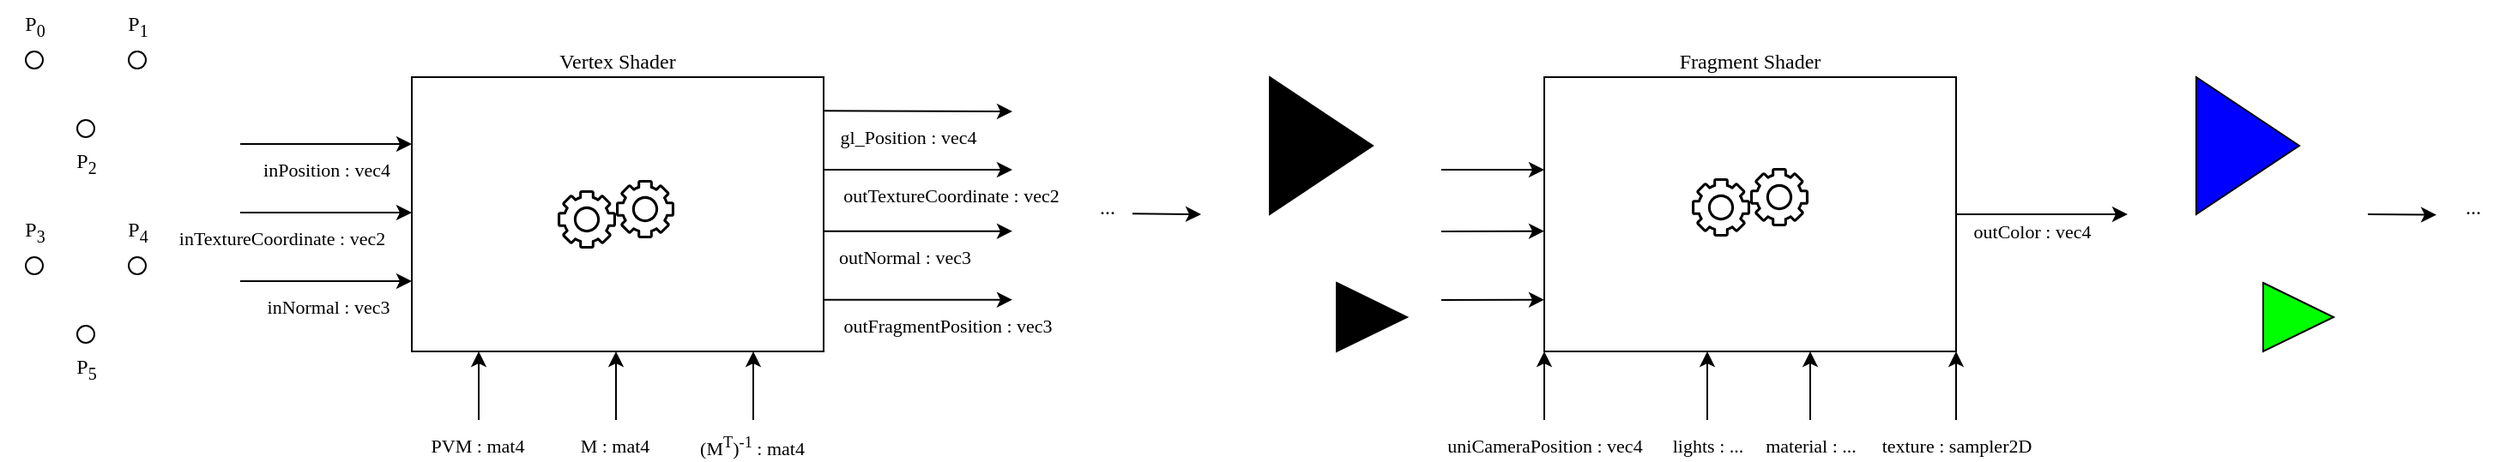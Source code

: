 <mxfile version="27.0.5">
  <diagram name="Page-1" id="spepu8bGk_FaaRLSNbL8">
    <mxGraphModel dx="1055" dy="583" grid="1" gridSize="10" guides="1" tooltips="1" connect="1" arrows="1" fold="1" page="1" pageScale="1" pageWidth="738" pageHeight="315" math="0" shadow="0">
      <root>
        <mxCell id="0" />
        <mxCell id="1" parent="0" />
        <mxCell id="fkFkRCmbEsNyCXXQW4yH-1" value="Vertex Shader" style="rounded=0;whiteSpace=wrap;html=1;labelPosition=center;verticalLabelPosition=top;align=center;verticalAlign=bottom;fontFamily=CMU Serif;fontSource=https%3A%2F%2Ffonts.googleapis.com%2Fcss%3Ffamily%3DCMU%2BSerif;" parent="1" vertex="1">
          <mxGeometry x="250" y="85" width="240" height="160" as="geometry" />
        </mxCell>
        <mxCell id="fkFkRCmbEsNyCXXQW4yH-5" value="" style="ellipse;whiteSpace=wrap;html=1;aspect=fixed;" parent="1" vertex="1">
          <mxGeometry x="25" y="70" width="10" height="10" as="geometry" />
        </mxCell>
        <mxCell id="fkFkRCmbEsNyCXXQW4yH-6" value="" style="ellipse;whiteSpace=wrap;html=1;aspect=fixed;" parent="1" vertex="1">
          <mxGeometry x="55" y="110" width="10" height="10" as="geometry" />
        </mxCell>
        <mxCell id="fkFkRCmbEsNyCXXQW4yH-7" value="" style="ellipse;whiteSpace=wrap;html=1;aspect=fixed;" parent="1" vertex="1">
          <mxGeometry x="85" y="70" width="10" height="10" as="geometry" />
        </mxCell>
        <mxCell id="fkFkRCmbEsNyCXXQW4yH-8" value="P&lt;sub&gt;0&lt;/sub&gt;" style="text;html=1;align=center;verticalAlign=middle;resizable=0;points=[];autosize=1;strokeColor=none;fillColor=none;fontFamily=CMU Serif;fontSource=https%3A%2F%2Ffonts.googleapis.com%2Fcss%3Ffamily%3DCMU%2BSerif;" parent="1" vertex="1">
          <mxGeometry x="10" y="40" width="40" height="30" as="geometry" />
        </mxCell>
        <mxCell id="fkFkRCmbEsNyCXXQW4yH-9" value="P&lt;sub&gt;2&lt;/sub&gt;" style="text;html=1;align=center;verticalAlign=middle;resizable=0;points=[];autosize=1;strokeColor=none;fillColor=none;fontFamily=CMU Serif;fontSource=https%3A%2F%2Ffonts.googleapis.com%2Fcss%3Ffamily%3DCMU%2BSerif;" parent="1" vertex="1">
          <mxGeometry x="40" y="120" width="40" height="30" as="geometry" />
        </mxCell>
        <mxCell id="fkFkRCmbEsNyCXXQW4yH-10" value="P&lt;sub&gt;1&lt;/sub&gt;" style="text;html=1;align=center;verticalAlign=middle;resizable=0;points=[];autosize=1;strokeColor=none;fillColor=none;fontFamily=CMU Serif;fontSource=https%3A%2F%2Ffonts.googleapis.com%2Fcss%3Ffamily%3DCMU%2BSerif;" parent="1" vertex="1">
          <mxGeometry x="70" y="40" width="40" height="30" as="geometry" />
        </mxCell>
        <mxCell id="fkFkRCmbEsNyCXXQW4yH-11" value="" style="endArrow=classic;html=1;rounded=0;" parent="1" edge="1">
          <mxGeometry width="50" height="50" relative="1" as="geometry">
            <mxPoint x="150" y="124" as="sourcePoint" />
            <mxPoint x="250" y="124" as="targetPoint" />
          </mxGeometry>
        </mxCell>
        <mxCell id="fkFkRCmbEsNyCXXQW4yH-14" value="&lt;font data-font-src=&quot;https://fonts.googleapis.com/css?family=CMU+Mono&quot;&gt;inPosition : vec4&lt;/font&gt;" style="edgeLabel;html=1;align=center;verticalAlign=middle;resizable=0;points=[];horizontal=1;fontFamily=CMU Serif;fontSource=https%3A%2F%2Ffonts.googleapis.com%2Fcss%3Ffamily%3DCMU%2BSerif;" parent="fkFkRCmbEsNyCXXQW4yH-11" vertex="1" connectable="0">
          <mxGeometry x="0.164" relative="1" as="geometry">
            <mxPoint x="-8" y="15" as="offset" />
          </mxGeometry>
        </mxCell>
        <mxCell id="fkFkRCmbEsNyCXXQW4yH-12" value="" style="endArrow=classic;html=1;rounded=0;" parent="1" edge="1">
          <mxGeometry width="50" height="50" relative="1" as="geometry">
            <mxPoint x="289" y="285" as="sourcePoint" />
            <mxPoint x="289" y="245" as="targetPoint" />
          </mxGeometry>
        </mxCell>
        <mxCell id="fkFkRCmbEsNyCXXQW4yH-13" value="&lt;div&gt;PVM : mat4&lt;/div&gt;" style="edgeLabel;html=1;align=center;verticalAlign=middle;resizable=0;points=[];fontFamily=CMU Serif;fontSource=https%3A%2F%2Ffonts.googleapis.com%2Fcss%3Ffamily%3DCMU%2BSerif;" parent="fkFkRCmbEsNyCXXQW4yH-12" vertex="1" connectable="0">
          <mxGeometry x="-0.443" relative="1" as="geometry">
            <mxPoint x="-1" y="26" as="offset" />
          </mxGeometry>
        </mxCell>
        <mxCell id="fkFkRCmbEsNyCXXQW4yH-21" value="" style="endArrow=classic;html=1;rounded=0;" parent="1" edge="1">
          <mxGeometry width="50" height="50" relative="1" as="geometry">
            <mxPoint x="490" y="104.66" as="sourcePoint" />
            <mxPoint x="600" y="105" as="targetPoint" />
          </mxGeometry>
        </mxCell>
        <mxCell id="fkFkRCmbEsNyCXXQW4yH-22" value="&lt;font data-font-src=&quot;https://fonts.googleapis.com/css?family=CMU+Serif&quot;&gt;gl_Position : vec4&lt;/font&gt;" style="edgeLabel;html=1;align=center;verticalAlign=middle;resizable=0;points=[];fontFamily=CMU Serif;fontSource=https%3A%2F%2Ffonts.googleapis.com%2Fcss%3Ffamily%3DCMU%2BSerif;" parent="fkFkRCmbEsNyCXXQW4yH-21" vertex="1" connectable="0">
          <mxGeometry x="0.164" relative="1" as="geometry">
            <mxPoint x="-15" y="15" as="offset" />
          </mxGeometry>
        </mxCell>
        <mxCell id="fkFkRCmbEsNyCXXQW4yH-23" value="&lt;font data-font-src=&quot;https://fonts.googleapis.com/css?family=CMU+Serif&quot; face=&quot;CMU Serif&quot;&gt;...&lt;/font&gt;" style="text;html=1;align=center;verticalAlign=middle;resizable=0;points=[];autosize=1;strokeColor=none;fillColor=none;" parent="1" vertex="1">
          <mxGeometry x="640" y="146" width="30" height="30" as="geometry" />
        </mxCell>
        <mxCell id="fkFkRCmbEsNyCXXQW4yH-24" value="" style="endArrow=classic;html=1;rounded=0;" parent="1" edge="1">
          <mxGeometry width="50" height="50" relative="1" as="geometry">
            <mxPoint x="670" y="164.66" as="sourcePoint" />
            <mxPoint x="710" y="165" as="targetPoint" />
          </mxGeometry>
        </mxCell>
        <mxCell id="fkFkRCmbEsNyCXXQW4yH-28" value="" style="ellipse;whiteSpace=wrap;html=1;aspect=fixed;" parent="1" vertex="1">
          <mxGeometry x="25" y="190" width="10" height="10" as="geometry" />
        </mxCell>
        <mxCell id="fkFkRCmbEsNyCXXQW4yH-29" value="" style="ellipse;whiteSpace=wrap;html=1;aspect=fixed;" parent="1" vertex="1">
          <mxGeometry x="55" y="230" width="10" height="10" as="geometry" />
        </mxCell>
        <mxCell id="fkFkRCmbEsNyCXXQW4yH-30" value="" style="ellipse;whiteSpace=wrap;html=1;aspect=fixed;" parent="1" vertex="1">
          <mxGeometry x="85" y="190" width="10" height="10" as="geometry" />
        </mxCell>
        <mxCell id="fkFkRCmbEsNyCXXQW4yH-31" value="P&lt;sub&gt;3&lt;/sub&gt;" style="text;html=1;align=center;verticalAlign=middle;resizable=0;points=[];autosize=1;strokeColor=none;fillColor=none;fontFamily=CMU Serif;fontSource=https%3A%2F%2Ffonts.googleapis.com%2Fcss%3Ffamily%3DCMU%2BSerif;" parent="1" vertex="1">
          <mxGeometry x="10" y="160" width="40" height="30" as="geometry" />
        </mxCell>
        <mxCell id="fkFkRCmbEsNyCXXQW4yH-32" value="P&lt;sub&gt;5&lt;/sub&gt;" style="text;html=1;align=center;verticalAlign=middle;resizable=0;points=[];autosize=1;strokeColor=none;fillColor=none;fontFamily=CMU Serif;fontSource=https%3A%2F%2Ffonts.googleapis.com%2Fcss%3Ffamily%3DCMU%2BSerif;" parent="1" vertex="1">
          <mxGeometry x="40" y="240" width="40" height="30" as="geometry" />
        </mxCell>
        <mxCell id="fkFkRCmbEsNyCXXQW4yH-33" value="P&lt;sub&gt;4&lt;/sub&gt;" style="text;html=1;align=center;verticalAlign=middle;resizable=0;points=[];autosize=1;strokeColor=none;fillColor=none;fontFamily=CMU Serif;fontSource=https%3A%2F%2Ffonts.googleapis.com%2Fcss%3Ffamily%3DCMU%2BSerif;" parent="1" vertex="1">
          <mxGeometry x="70" y="160" width="40" height="30" as="geometry" />
        </mxCell>
        <mxCell id="fkFkRCmbEsNyCXXQW4yH-34" value="" style="triangle;whiteSpace=wrap;html=1;fillColor=light-dark(#000000,#FFFFFF);" parent="1" vertex="1">
          <mxGeometry x="750" y="85" width="60" height="80" as="geometry" />
        </mxCell>
        <mxCell id="fkFkRCmbEsNyCXXQW4yH-35" value="" style="triangle;whiteSpace=wrap;html=1;fillColor=light-dark(#000000,#FFFFFF);" parent="1" vertex="1">
          <mxGeometry x="789" y="205" width="41" height="40" as="geometry" />
        </mxCell>
        <mxCell id="fkFkRCmbEsNyCXXQW4yH-37" value="Fragment Shader" style="rounded=0;whiteSpace=wrap;html=1;labelPosition=center;verticalLabelPosition=top;align=center;verticalAlign=bottom;fontFamily=CMU Serif;fontSource=https%3A%2F%2Ffonts.googleapis.com%2Fcss%3Ffamily%3DCMU%2BSerif;" parent="1" vertex="1">
          <mxGeometry x="910" y="85" width="240" height="160" as="geometry" />
        </mxCell>
        <mxCell id="fkFkRCmbEsNyCXXQW4yH-38" style="edgeStyle=orthogonalEdgeStyle;rounded=0;orthogonalLoop=1;jettySize=auto;html=1;exitX=0.5;exitY=1;exitDx=0;exitDy=0;" parent="1" edge="1">
          <mxGeometry relative="1" as="geometry">
            <mxPoint x="910.23" y="245" as="sourcePoint" />
            <mxPoint x="910.23" y="245" as="targetPoint" />
          </mxGeometry>
        </mxCell>
        <mxCell id="fkFkRCmbEsNyCXXQW4yH-42" value="" style="endArrow=classic;html=1;rounded=0;" parent="1" edge="1">
          <mxGeometry width="50" height="50" relative="1" as="geometry">
            <mxPoint x="1150" y="165" as="sourcePoint" />
            <mxPoint x="1250" y="165" as="targetPoint" />
          </mxGeometry>
        </mxCell>
        <mxCell id="fkFkRCmbEsNyCXXQW4yH-45" value="&lt;font data-font-src=&quot;https://fonts.googleapis.com/css?family=CMU+Serif&quot; face=&quot;CMU Serif&quot;&gt;outColor : vec4&lt;/font&gt;" style="edgeLabel;html=1;align=center;verticalAlign=middle;resizable=0;points=[];" parent="fkFkRCmbEsNyCXXQW4yH-42" vertex="1" connectable="0">
          <mxGeometry relative="1" as="geometry">
            <mxPoint x="-6" y="10" as="offset" />
          </mxGeometry>
        </mxCell>
        <mxCell id="fkFkRCmbEsNyCXXQW4yH-46" value="" style="endArrow=classic;html=1;rounded=0;" parent="1" edge="1">
          <mxGeometry width="50" height="50" relative="1" as="geometry">
            <mxPoint x="910" y="285" as="sourcePoint" />
            <mxPoint x="910" y="245" as="targetPoint" />
          </mxGeometry>
        </mxCell>
        <mxCell id="fkFkRCmbEsNyCXXQW4yH-51" value="" style="triangle;whiteSpace=wrap;html=1;fillColor=light-dark(#0000FF,#FF0000);gradientColor=none;" parent="1" vertex="1">
          <mxGeometry x="1290" y="85" width="60" height="80" as="geometry" />
        </mxCell>
        <mxCell id="fkFkRCmbEsNyCXXQW4yH-52" value="" style="triangle;whiteSpace=wrap;html=1;fillColor=light-dark(#00FF00,#FFFFFF);gradientColor=none;gradientDirection=east;" parent="1" vertex="1">
          <mxGeometry x="1329" y="205" width="41" height="40" as="geometry" />
        </mxCell>
        <mxCell id="fkFkRCmbEsNyCXXQW4yH-53" value="&lt;font data-font-src=&quot;https://fonts.googleapis.com/css?family=CMU+Serif&quot; face=&quot;CMU Serif&quot;&gt;...&lt;/font&gt;" style="text;html=1;align=center;verticalAlign=middle;resizable=0;points=[];autosize=1;strokeColor=none;fillColor=none;" parent="1" vertex="1">
          <mxGeometry x="1436" y="146" width="30" height="30" as="geometry" />
        </mxCell>
        <mxCell id="fkFkRCmbEsNyCXXQW4yH-54" value="" style="endArrow=classic;html=1;rounded=0;" parent="1" edge="1">
          <mxGeometry width="50" height="50" relative="1" as="geometry">
            <mxPoint x="1390" y="165" as="sourcePoint" />
            <mxPoint x="1430" y="165.34" as="targetPoint" />
          </mxGeometry>
        </mxCell>
        <mxCell id="EAG8gTL-0FeoLoINbc84-1" value="" style="endArrow=classic;html=1;rounded=0;" edge="1" parent="1">
          <mxGeometry width="50" height="50" relative="1" as="geometry">
            <mxPoint x="150" y="164" as="sourcePoint" />
            <mxPoint x="250" y="164" as="targetPoint" />
          </mxGeometry>
        </mxCell>
        <mxCell id="EAG8gTL-0FeoLoINbc84-2" value="&lt;font data-font-src=&quot;https://fonts.googleapis.com/css?family=CMU+Mono&quot;&gt;inTextureCoordinate : vec2&lt;/font&gt;" style="edgeLabel;html=1;align=center;verticalAlign=middle;resizable=0;points=[];horizontal=1;fontFamily=CMU Serif;fontSource=https%3A%2F%2Ffonts.googleapis.com%2Fcss%3Ffamily%3DCMU%2BSerif;" vertex="1" connectable="0" parent="EAG8gTL-0FeoLoINbc84-1">
          <mxGeometry x="0.164" relative="1" as="geometry">
            <mxPoint x="-34" y="15" as="offset" />
          </mxGeometry>
        </mxCell>
        <mxCell id="EAG8gTL-0FeoLoINbc84-3" value="" style="endArrow=classic;html=1;rounded=0;" edge="1" parent="1">
          <mxGeometry width="50" height="50" relative="1" as="geometry">
            <mxPoint x="150" y="204" as="sourcePoint" />
            <mxPoint x="250" y="204" as="targetPoint" />
          </mxGeometry>
        </mxCell>
        <mxCell id="EAG8gTL-0FeoLoINbc84-4" value="&lt;font data-font-src=&quot;https://fonts.googleapis.com/css?family=CMU+Mono&quot;&gt;inNormal : vec3&lt;/font&gt;" style="edgeLabel;html=1;align=center;verticalAlign=middle;resizable=0;points=[];horizontal=1;fontFamily=CMU Serif;fontSource=https%3A%2F%2Ffonts.googleapis.com%2Fcss%3Ffamily%3DCMU%2BSerif;" vertex="1" connectable="0" parent="EAG8gTL-0FeoLoINbc84-3">
          <mxGeometry x="0.164" relative="1" as="geometry">
            <mxPoint x="-7" y="15" as="offset" />
          </mxGeometry>
        </mxCell>
        <mxCell id="EAG8gTL-0FeoLoINbc84-5" value="" style="endArrow=classic;html=1;rounded=0;" edge="1" parent="1">
          <mxGeometry width="50" height="50" relative="1" as="geometry">
            <mxPoint x="369" y="285" as="sourcePoint" />
            <mxPoint x="369" y="245" as="targetPoint" />
          </mxGeometry>
        </mxCell>
        <mxCell id="EAG8gTL-0FeoLoINbc84-6" value="&lt;div&gt;M : mat4&lt;/div&gt;" style="edgeLabel;html=1;align=center;verticalAlign=middle;resizable=0;points=[];fontFamily=CMU Serif;fontSource=https%3A%2F%2Ffonts.googleapis.com%2Fcss%3Ffamily%3DCMU%2BSerif;" vertex="1" connectable="0" parent="EAG8gTL-0FeoLoINbc84-5">
          <mxGeometry x="-0.443" relative="1" as="geometry">
            <mxPoint x="-1" y="26" as="offset" />
          </mxGeometry>
        </mxCell>
        <mxCell id="EAG8gTL-0FeoLoINbc84-7" value="" style="endArrow=classic;html=1;rounded=0;" edge="1" parent="1">
          <mxGeometry width="50" height="50" relative="1" as="geometry">
            <mxPoint x="449" y="285" as="sourcePoint" />
            <mxPoint x="449" y="245" as="targetPoint" />
          </mxGeometry>
        </mxCell>
        <mxCell id="EAG8gTL-0FeoLoINbc84-8" value="&lt;div&gt;(M&lt;sup&gt;T&lt;/sup&gt;)&lt;sup&gt;-1&lt;/sup&gt; : mat4&lt;/div&gt;" style="edgeLabel;html=1;align=center;verticalAlign=middle;resizable=0;points=[];fontFamily=CMU Serif;fontSource=https%3A%2F%2Ffonts.googleapis.com%2Fcss%3Ffamily%3DCMU%2BSerif;" vertex="1" connectable="0" parent="EAG8gTL-0FeoLoINbc84-7">
          <mxGeometry x="-0.443" relative="1" as="geometry">
            <mxPoint x="-1" y="26" as="offset" />
          </mxGeometry>
        </mxCell>
        <mxCell id="EAG8gTL-0FeoLoINbc84-29" value="uniCameraPosition : vec4" style="edgeLabel;html=1;align=center;verticalAlign=middle;resizable=0;points=[];fontFamily=CMU Serif;fontSource=https%3A%2F%2Ffonts.googleapis.com%2Fcss%3Ffamily%3DCMU%2BSerif;" vertex="1" connectable="0" parent="EAG8gTL-0FeoLoINbc84-7">
          <mxGeometry x="-0.443" relative="1" as="geometry">
            <mxPoint x="461" y="26" as="offset" />
          </mxGeometry>
        </mxCell>
        <mxCell id="EAG8gTL-0FeoLoINbc84-35" value="lights : ..." style="edgeLabel;html=1;align=center;verticalAlign=middle;resizable=0;points=[];fontFamily=CMU Serif;fontSource=https%3A%2F%2Ffonts.googleapis.com%2Fcss%3Ffamily%3DCMU%2BSerif;" vertex="1" connectable="0" parent="EAG8gTL-0FeoLoINbc84-7">
          <mxGeometry x="-0.443" relative="1" as="geometry">
            <mxPoint x="556" y="26" as="offset" />
          </mxGeometry>
        </mxCell>
        <mxCell id="EAG8gTL-0FeoLoINbc84-36" value="material : ..." style="edgeLabel;html=1;align=center;verticalAlign=middle;resizable=0;points=[];fontFamily=CMU Serif;fontSource=https%3A%2F%2Ffonts.googleapis.com%2Fcss%3Ffamily%3DCMU%2BSerif;" vertex="1" connectable="0" parent="EAG8gTL-0FeoLoINbc84-7">
          <mxGeometry x="-0.443" relative="1" as="geometry">
            <mxPoint x="616" y="26" as="offset" />
          </mxGeometry>
        </mxCell>
        <mxCell id="EAG8gTL-0FeoLoINbc84-39" value="texture : sampler2D" style="edgeLabel;html=1;align=center;verticalAlign=middle;resizable=0;points=[];fontFamily=CMU Serif;fontSource=https%3A%2F%2Ffonts.googleapis.com%2Fcss%3Ffamily%3DCMU%2BSerif;" vertex="1" connectable="0" parent="EAG8gTL-0FeoLoINbc84-7">
          <mxGeometry x="-0.443" relative="1" as="geometry">
            <mxPoint x="701" y="26" as="offset" />
          </mxGeometry>
        </mxCell>
        <mxCell id="EAG8gTL-0FeoLoINbc84-9" value="" style="endArrow=classic;html=1;rounded=0;" edge="1" parent="1">
          <mxGeometry width="50" height="50" relative="1" as="geometry">
            <mxPoint x="490" y="139" as="sourcePoint" />
            <mxPoint x="600" y="139" as="targetPoint" />
          </mxGeometry>
        </mxCell>
        <mxCell id="EAG8gTL-0FeoLoINbc84-10" value="&lt;font data-font-src=&quot;https://fonts.googleapis.com/css?family=CMU+Mono&quot;&gt;outTextureCoordinate : vec2&lt;/font&gt;" style="edgeLabel;html=1;align=center;verticalAlign=middle;resizable=0;points=[];horizontal=1;fontFamily=CMU Serif;fontSource=https%3A%2F%2Ffonts.googleapis.com%2Fcss%3Ffamily%3DCMU%2BSerif;" vertex="1" connectable="0" parent="EAG8gTL-0FeoLoINbc84-9">
          <mxGeometry x="0.164" relative="1" as="geometry">
            <mxPoint x="10" y="15" as="offset" />
          </mxGeometry>
        </mxCell>
        <mxCell id="EAG8gTL-0FeoLoINbc84-11" value="" style="endArrow=classic;html=1;rounded=0;" edge="1" parent="1">
          <mxGeometry width="50" height="50" relative="1" as="geometry">
            <mxPoint x="490" y="174.84" as="sourcePoint" />
            <mxPoint x="600" y="174.84" as="targetPoint" />
          </mxGeometry>
        </mxCell>
        <mxCell id="EAG8gTL-0FeoLoINbc84-12" value="outNormal : vec3" style="edgeLabel;html=1;align=center;verticalAlign=middle;resizable=0;points=[];horizontal=1;fontFamily=CMU Serif;fontSource=https%3A%2F%2Ffonts.googleapis.com%2Fcss%3Ffamily%3DCMU%2BSerif;" vertex="1" connectable="0" parent="EAG8gTL-0FeoLoINbc84-11">
          <mxGeometry x="0.164" relative="1" as="geometry">
            <mxPoint x="-17" y="15" as="offset" />
          </mxGeometry>
        </mxCell>
        <mxCell id="EAG8gTL-0FeoLoINbc84-13" value="" style="endArrow=classic;html=1;rounded=0;" edge="1" parent="1">
          <mxGeometry width="50" height="50" relative="1" as="geometry">
            <mxPoint x="490" y="214.84" as="sourcePoint" />
            <mxPoint x="600" y="214.84" as="targetPoint" />
          </mxGeometry>
        </mxCell>
        <mxCell id="EAG8gTL-0FeoLoINbc84-14" value="outFragmentPosition : vec3" style="edgeLabel;html=1;align=center;verticalAlign=middle;resizable=0;points=[];horizontal=1;fontFamily=CMU Serif;fontSource=https%3A%2F%2Ffonts.googleapis.com%2Fcss%3Ffamily%3DCMU%2BSerif;" vertex="1" connectable="0" parent="EAG8gTL-0FeoLoINbc84-13">
          <mxGeometry x="0.164" relative="1" as="geometry">
            <mxPoint x="8" y="15" as="offset" />
          </mxGeometry>
        </mxCell>
        <mxCell id="EAG8gTL-0FeoLoINbc84-19" value="" style="group" vertex="1" connectable="0" parent="1">
          <mxGeometry x="335" y="145" width="68" height="40" as="geometry" />
        </mxCell>
        <mxCell id="EAG8gTL-0FeoLoINbc84-16" value="" style="sketch=0;outlineConnect=0;dashed=0;verticalLabelPosition=bottom;verticalAlign=top;align=center;html=1;fontSize=12;fontStyle=0;aspect=fixed;pointerEvents=1;shape=mxgraph.aws4.gear;fillColor=#000000;" vertex="1" parent="EAG8gTL-0FeoLoINbc84-19">
          <mxGeometry y="6" width="34" height="34" as="geometry" />
        </mxCell>
        <mxCell id="EAG8gTL-0FeoLoINbc84-17" value="" style="sketch=0;outlineConnect=0;dashed=0;verticalLabelPosition=bottom;verticalAlign=top;align=center;html=1;fontSize=12;fontStyle=0;aspect=fixed;pointerEvents=1;shape=mxgraph.aws4.gear;fillColor=#000000;" vertex="1" parent="EAG8gTL-0FeoLoINbc84-19">
          <mxGeometry x="34" width="34" height="34" as="geometry" />
        </mxCell>
        <mxCell id="EAG8gTL-0FeoLoINbc84-20" value="" style="group" vertex="1" connectable="0" parent="1">
          <mxGeometry x="996" y="138" width="68" height="40" as="geometry" />
        </mxCell>
        <mxCell id="EAG8gTL-0FeoLoINbc84-21" value="" style="sketch=0;outlineConnect=0;dashed=0;verticalLabelPosition=bottom;verticalAlign=top;align=center;html=1;fontSize=12;fontStyle=0;aspect=fixed;pointerEvents=1;shape=mxgraph.aws4.gear;fillColor=#000000;" vertex="1" parent="EAG8gTL-0FeoLoINbc84-20">
          <mxGeometry y="6" width="34" height="34" as="geometry" />
        </mxCell>
        <mxCell id="EAG8gTL-0FeoLoINbc84-22" value="" style="sketch=0;outlineConnect=0;dashed=0;verticalLabelPosition=bottom;verticalAlign=top;align=center;html=1;fontSize=12;fontStyle=0;aspect=fixed;pointerEvents=1;shape=mxgraph.aws4.gear;fillColor=#000000;" vertex="1" parent="EAG8gTL-0FeoLoINbc84-20">
          <mxGeometry x="34" width="34" height="34" as="geometry" />
        </mxCell>
        <mxCell id="EAG8gTL-0FeoLoINbc84-23" value="" style="endArrow=classic;html=1;rounded=0;curved=0;" edge="1" parent="1">
          <mxGeometry width="50" height="50" relative="1" as="geometry">
            <mxPoint x="850" y="139" as="sourcePoint" />
            <mxPoint x="910" y="139" as="targetPoint" />
          </mxGeometry>
        </mxCell>
        <mxCell id="EAG8gTL-0FeoLoINbc84-25" value="" style="endArrow=classic;html=1;rounded=0;" edge="1" parent="1">
          <mxGeometry width="50" height="50" relative="1" as="geometry">
            <mxPoint x="850" y="175" as="sourcePoint" />
            <mxPoint x="910" y="174.84" as="targetPoint" />
          </mxGeometry>
        </mxCell>
        <mxCell id="EAG8gTL-0FeoLoINbc84-27" value="" style="endArrow=classic;html=1;rounded=0;" edge="1" parent="1">
          <mxGeometry width="50" height="50" relative="1" as="geometry">
            <mxPoint x="850" y="215" as="sourcePoint" />
            <mxPoint x="910" y="214.84" as="targetPoint" />
          </mxGeometry>
        </mxCell>
        <mxCell id="EAG8gTL-0FeoLoINbc84-33" style="edgeStyle=orthogonalEdgeStyle;rounded=0;orthogonalLoop=1;jettySize=auto;html=1;exitX=0.5;exitY=1;exitDx=0;exitDy=0;" edge="1" parent="1">
          <mxGeometry relative="1" as="geometry">
            <mxPoint x="1005.23" y="245" as="sourcePoint" />
            <mxPoint x="1005.23" y="245" as="targetPoint" />
          </mxGeometry>
        </mxCell>
        <mxCell id="EAG8gTL-0FeoLoINbc84-34" value="" style="endArrow=classic;html=1;rounded=0;" edge="1" parent="1">
          <mxGeometry width="50" height="50" relative="1" as="geometry">
            <mxPoint x="1005" y="285" as="sourcePoint" />
            <mxPoint x="1005" y="245" as="targetPoint" />
          </mxGeometry>
        </mxCell>
        <mxCell id="EAG8gTL-0FeoLoINbc84-37" style="edgeStyle=orthogonalEdgeStyle;rounded=0;orthogonalLoop=1;jettySize=auto;html=1;exitX=0.5;exitY=1;exitDx=0;exitDy=0;" edge="1" parent="1">
          <mxGeometry relative="1" as="geometry">
            <mxPoint x="1065.23" y="245" as="sourcePoint" />
            <mxPoint x="1065.23" y="245" as="targetPoint" />
          </mxGeometry>
        </mxCell>
        <mxCell id="EAG8gTL-0FeoLoINbc84-38" value="" style="endArrow=classic;html=1;rounded=0;" edge="1" parent="1">
          <mxGeometry width="50" height="50" relative="1" as="geometry">
            <mxPoint x="1065" y="285" as="sourcePoint" />
            <mxPoint x="1065" y="245" as="targetPoint" />
          </mxGeometry>
        </mxCell>
        <mxCell id="EAG8gTL-0FeoLoINbc84-40" style="edgeStyle=orthogonalEdgeStyle;rounded=0;orthogonalLoop=1;jettySize=auto;html=1;exitX=0.5;exitY=1;exitDx=0;exitDy=0;" edge="1" parent="1">
          <mxGeometry relative="1" as="geometry">
            <mxPoint x="1150.23" y="245" as="sourcePoint" />
            <mxPoint x="1150.23" y="245" as="targetPoint" />
          </mxGeometry>
        </mxCell>
        <mxCell id="EAG8gTL-0FeoLoINbc84-41" value="" style="endArrow=classic;html=1;rounded=0;" edge="1" parent="1">
          <mxGeometry width="50" height="50" relative="1" as="geometry">
            <mxPoint x="1150" y="285" as="sourcePoint" />
            <mxPoint x="1150" y="245" as="targetPoint" />
          </mxGeometry>
        </mxCell>
      </root>
    </mxGraphModel>
  </diagram>
</mxfile>
